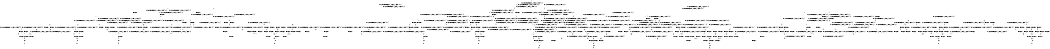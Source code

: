 digraph BCG {
size = "7, 10.5";
center = TRUE;
node [shape = circle];
0 [peripheries = 2];
0 -> 1 [label = "EX !0 !ATOMIC_EXCH_BRANCH (1, +0, FALSE, +1, 1, FALSE) !{0, 1, 2}"];
0 -> 2 [label = "EX !2 !ATOMIC_EXCH_BRANCH (1, +0, TRUE, +0, 1, TRUE) !{0, 1, 2}"];
0 -> 3 [label = "EX !1 !ATOMIC_EXCH_BRANCH (1, +1, TRUE, +0, 2, TRUE) !{0, 1, 2}"];
0 -> 4 [label = "EX !0 !ATOMIC_EXCH_BRANCH (1, +0, FALSE, +1, 1, FALSE) !{0, 1, 2}"];
1 -> 5 [label = "EX !2 !ATOMIC_EXCH_BRANCH (1, +0, TRUE, +0, 1, TRUE) !{0, 1, 2}"];
1 -> 6 [label = "EX !1 !ATOMIC_EXCH_BRANCH (1, +1, TRUE, +0, 2, TRUE) !{0, 1, 2}"];
1 -> 7 [label = "TERMINATE !0"];
2 -> 2 [label = "EX !2 !ATOMIC_EXCH_BRANCH (1, +0, TRUE, +0, 1, TRUE) !{0, 1, 2}"];
2 -> 8 [label = "EX !0 !ATOMIC_EXCH_BRANCH (1, +0, FALSE, +1, 1, FALSE) !{0, 1, 2}"];
2 -> 9 [label = "EX !1 !ATOMIC_EXCH_BRANCH (1, +1, TRUE, +0, 2, TRUE) !{0, 1, 2}"];
2 -> 10 [label = "EX !0 !ATOMIC_EXCH_BRANCH (1, +0, FALSE, +1, 1, FALSE) !{0, 1, 2}"];
3 -> 11 [label = "EX !0 !ATOMIC_EXCH_BRANCH (1, +0, FALSE, +1, 1, TRUE) !{0, 1, 2}"];
3 -> 12 [label = "EX !2 !ATOMIC_EXCH_BRANCH (1, +0, TRUE, +0, 1, FALSE) !{0, 1, 2}"];
3 -> 13 [label = "TERMINATE !1"];
3 -> 14 [label = "EX !0 !ATOMIC_EXCH_BRANCH (1, +0, FALSE, +1, 1, TRUE) !{0, 1, 2}"];
4 -> 15 [label = "EX !1 !ATOMIC_EXCH_BRANCH (1, +1, TRUE, +0, 2, TRUE) !{0, 1, 2}"];
4 -> 16 [label = "EX !2 !ATOMIC_EXCH_BRANCH (1, +0, TRUE, +0, 1, TRUE) !{0, 1, 2}"];
4 -> 17 [label = "EX !1 !ATOMIC_EXCH_BRANCH (1, +1, TRUE, +0, 2, TRUE) !{0, 1, 2}"];
4 -> 18 [label = "TERMINATE !0"];
5 -> 5 [label = "EX !2 !ATOMIC_EXCH_BRANCH (1, +0, TRUE, +0, 1, TRUE) !{0, 1, 2}"];
5 -> 19 [label = "EX !1 !ATOMIC_EXCH_BRANCH (1, +1, TRUE, +0, 2, TRUE) !{0, 1, 2}"];
5 -> 20 [label = "TERMINATE !0"];
6 -> 21 [label = "EX !2 !ATOMIC_EXCH_BRANCH (1, +0, TRUE, +0, 1, FALSE) !{0, 1, 2}"];
6 -> 22 [label = "TERMINATE !0"];
6 -> 23 [label = "TERMINATE !1"];
7 -> 24 [label = "EX !2 !ATOMIC_EXCH_BRANCH (1, +0, TRUE, +0, 1, TRUE) !{1, 2}"];
7 -> 25 [label = "EX !1 !ATOMIC_EXCH_BRANCH (1, +1, TRUE, +0, 2, TRUE) !{1, 2}"];
7 -> 26 [label = "EX !1 !ATOMIC_EXCH_BRANCH (1, +1, TRUE, +0, 2, TRUE) !{1, 2}"];
8 -> 5 [label = "EX !2 !ATOMIC_EXCH_BRANCH (1, +0, TRUE, +0, 1, TRUE) !{0, 1, 2}"];
8 -> 19 [label = "EX !1 !ATOMIC_EXCH_BRANCH (1, +1, TRUE, +0, 2, TRUE) !{0, 1, 2}"];
8 -> 20 [label = "TERMINATE !0"];
9 -> 12 [label = "EX !2 !ATOMIC_EXCH_BRANCH (1, +0, TRUE, +0, 1, FALSE) !{0, 1, 2}"];
9 -> 27 [label = "EX !0 !ATOMIC_EXCH_BRANCH (1, +0, FALSE, +1, 1, TRUE) !{0, 1, 2}"];
9 -> 28 [label = "TERMINATE !1"];
9 -> 29 [label = "EX !0 !ATOMIC_EXCH_BRANCH (1, +0, FALSE, +1, 1, TRUE) !{0, 1, 2}"];
10 -> 30 [label = "EX !1 !ATOMIC_EXCH_BRANCH (1, +1, TRUE, +0, 2, TRUE) !{0, 1, 2}"];
10 -> 16 [label = "EX !2 !ATOMIC_EXCH_BRANCH (1, +0, TRUE, +0, 1, TRUE) !{0, 1, 2}"];
10 -> 31 [label = "EX !1 !ATOMIC_EXCH_BRANCH (1, +1, TRUE, +0, 2, TRUE) !{0, 1, 2}"];
10 -> 32 [label = "TERMINATE !0"];
11 -> 11 [label = "EX !0 !ATOMIC_EXCH_BRANCH (1, +0, FALSE, +1, 1, TRUE) !{0, 1, 2}"];
11 -> 33 [label = "EX !2 !ATOMIC_EXCH_BRANCH (1, +0, TRUE, +0, 1, FALSE) !{0, 1, 2}"];
11 -> 34 [label = "TERMINATE !1"];
11 -> 14 [label = "EX !0 !ATOMIC_EXCH_BRANCH (1, +0, FALSE, +1, 1, TRUE) !{0, 1, 2}"];
12 -> 35 [label = "EX !0 !ATOMIC_EXCH_BRANCH (1, +0, FALSE, +1, 1, FALSE) !{0, 1, 2}"];
12 -> 36 [label = "TERMINATE !2"];
12 -> 37 [label = "TERMINATE !1"];
12 -> 38 [label = "EX !0 !ATOMIC_EXCH_BRANCH (1, +0, FALSE, +1, 1, FALSE) !{0, 1, 2}"];
13 -> 39 [label = "EX !0 !ATOMIC_EXCH_BRANCH (1, +0, FALSE, +1, 1, TRUE) !{0, 2}"];
13 -> 40 [label = "EX !2 !ATOMIC_EXCH_BRANCH (1, +0, TRUE, +0, 1, FALSE) !{0, 2}"];
13 -> 41 [label = "EX !0 !ATOMIC_EXCH_BRANCH (1, +0, FALSE, +1, 1, TRUE) !{0, 2}"];
14 -> 14 [label = "EX !0 !ATOMIC_EXCH_BRANCH (1, +0, FALSE, +1, 1, TRUE) !{0, 1, 2}"];
14 -> 42 [label = "EX !2 !ATOMIC_EXCH_BRANCH (1, +0, TRUE, +0, 1, FALSE) !{0, 1, 2}"];
14 -> 43 [label = "TERMINATE !1"];
15 -> 44 [label = "EX !2 !ATOMIC_EXCH_BRANCH (1, +0, TRUE, +0, 1, FALSE) !{0, 1, 2}"];
15 -> 45 [label = "EX !2 !ATOMIC_EXCH_BRANCH (1, +0, TRUE, +0, 1, FALSE) !{0, 1, 2}"];
15 -> 46 [label = "TERMINATE !0"];
15 -> 47 [label = "TERMINATE !1"];
16 -> 30 [label = "EX !1 !ATOMIC_EXCH_BRANCH (1, +1, TRUE, +0, 2, TRUE) !{0, 1, 2}"];
16 -> 16 [label = "EX !2 !ATOMIC_EXCH_BRANCH (1, +0, TRUE, +0, 1, TRUE) !{0, 1, 2}"];
16 -> 31 [label = "EX !1 !ATOMIC_EXCH_BRANCH (1, +1, TRUE, +0, 2, TRUE) !{0, 1, 2}"];
16 -> 32 [label = "TERMINATE !0"];
17 -> 48 [label = "EX !2 !ATOMIC_EXCH_BRANCH (1, +0, TRUE, +0, 1, FALSE) !{0, 1, 2}"];
17 -> 49 [label = "TERMINATE !0"];
17 -> 50 [label = "TERMINATE !1"];
18 -> 51 [label = "EX !2 !ATOMIC_EXCH_BRANCH (1, +0, TRUE, +0, 1, TRUE) !{1, 2}"];
18 -> 52 [label = "EX !1 !ATOMIC_EXCH_BRANCH (1, +1, TRUE, +0, 2, TRUE) !{1, 2}"];
19 -> 21 [label = "EX !2 !ATOMIC_EXCH_BRANCH (1, +0, TRUE, +0, 1, FALSE) !{0, 1, 2}"];
19 -> 53 [label = "TERMINATE !0"];
19 -> 54 [label = "TERMINATE !1"];
20 -> 24 [label = "EX !2 !ATOMIC_EXCH_BRANCH (1, +0, TRUE, +0, 1, TRUE) !{1, 2}"];
20 -> 55 [label = "EX !1 !ATOMIC_EXCH_BRANCH (1, +1, TRUE, +0, 2, TRUE) !{1, 2}"];
20 -> 56 [label = "EX !1 !ATOMIC_EXCH_BRANCH (1, +1, TRUE, +0, 2, TRUE) !{1, 2}"];
21 -> 57 [label = "TERMINATE !0"];
21 -> 58 [label = "TERMINATE !2"];
21 -> 59 [label = "TERMINATE !1"];
22 -> 60 [label = "EX !2 !ATOMIC_EXCH_BRANCH (1, +0, TRUE, +0, 1, FALSE) !{1, 2}"];
22 -> 61 [label = "TERMINATE !1"];
23 -> 62 [label = "EX !2 !ATOMIC_EXCH_BRANCH (1, +0, TRUE, +0, 1, FALSE) !{0, 2}"];
23 -> 61 [label = "TERMINATE !0"];
24 -> 24 [label = "EX !2 !ATOMIC_EXCH_BRANCH (1, +0, TRUE, +0, 1, TRUE) !{1, 2}"];
24 -> 55 [label = "EX !1 !ATOMIC_EXCH_BRANCH (1, +1, TRUE, +0, 2, TRUE) !{1, 2}"];
24 -> 56 [label = "EX !1 !ATOMIC_EXCH_BRANCH (1, +1, TRUE, +0, 2, TRUE) !{1, 2}"];
25 -> 60 [label = "EX !2 !ATOMIC_EXCH_BRANCH (1, +0, TRUE, +0, 1, FALSE) !{1, 2}"];
25 -> 61 [label = "TERMINATE !1"];
26 -> 63 [label = "EX !2 !ATOMIC_EXCH_BRANCH (1, +0, TRUE, +0, 1, FALSE) !{1, 2}"];
26 -> 64 [label = "EX !2 !ATOMIC_EXCH_BRANCH (1, +0, TRUE, +0, 1, FALSE) !{1, 2}"];
26 -> 65 [label = "TERMINATE !1"];
27 -> 27 [label = "EX !0 !ATOMIC_EXCH_BRANCH (1, +0, FALSE, +1, 1, TRUE) !{0, 1, 2}"];
27 -> 33 [label = "EX !2 !ATOMIC_EXCH_BRANCH (1, +0, TRUE, +0, 1, FALSE) !{0, 1, 2}"];
27 -> 66 [label = "TERMINATE !1"];
27 -> 29 [label = "EX !0 !ATOMIC_EXCH_BRANCH (1, +0, FALSE, +1, 1, TRUE) !{0, 1, 2}"];
28 -> 40 [label = "EX !2 !ATOMIC_EXCH_BRANCH (1, +0, TRUE, +0, 1, FALSE) !{0, 2}"];
28 -> 67 [label = "EX !0 !ATOMIC_EXCH_BRANCH (1, +0, FALSE, +1, 1, TRUE) !{0, 2}"];
28 -> 68 [label = "EX !0 !ATOMIC_EXCH_BRANCH (1, +0, FALSE, +1, 1, TRUE) !{0, 2}"];
29 -> 29 [label = "EX !0 !ATOMIC_EXCH_BRANCH (1, +0, FALSE, +1, 1, TRUE) !{0, 1, 2}"];
29 -> 42 [label = "EX !2 !ATOMIC_EXCH_BRANCH (1, +0, TRUE, +0, 1, FALSE) !{0, 1, 2}"];
29 -> 69 [label = "TERMINATE !1"];
30 -> 44 [label = "EX !2 !ATOMIC_EXCH_BRANCH (1, +0, TRUE, +0, 1, FALSE) !{0, 1, 2}"];
30 -> 45 [label = "EX !2 !ATOMIC_EXCH_BRANCH (1, +0, TRUE, +0, 1, FALSE) !{0, 1, 2}"];
30 -> 70 [label = "TERMINATE !0"];
30 -> 71 [label = "TERMINATE !1"];
31 -> 48 [label = "EX !2 !ATOMIC_EXCH_BRANCH (1, +0, TRUE, +0, 1, FALSE) !{0, 1, 2}"];
31 -> 72 [label = "TERMINATE !0"];
31 -> 73 [label = "TERMINATE !1"];
32 -> 51 [label = "EX !2 !ATOMIC_EXCH_BRANCH (1, +0, TRUE, +0, 1, TRUE) !{1, 2}"];
32 -> 74 [label = "EX !1 !ATOMIC_EXCH_BRANCH (1, +1, TRUE, +0, 2, TRUE) !{1, 2}"];
33 -> 35 [label = "EX !0 !ATOMIC_EXCH_BRANCH (1, +0, FALSE, +1, 1, FALSE) !{0, 1, 2}"];
33 -> 75 [label = "TERMINATE !2"];
33 -> 76 [label = "TERMINATE !1"];
33 -> 38 [label = "EX !0 !ATOMIC_EXCH_BRANCH (1, +0, FALSE, +1, 1, FALSE) !{0, 1, 2}"];
34 -> 39 [label = "EX !0 !ATOMIC_EXCH_BRANCH (1, +0, FALSE, +1, 1, TRUE) !{0, 2}"];
34 -> 77 [label = "EX !2 !ATOMIC_EXCH_BRANCH (1, +0, TRUE, +0, 1, FALSE) !{0, 2}"];
34 -> 41 [label = "EX !0 !ATOMIC_EXCH_BRANCH (1, +0, FALSE, +1, 1, TRUE) !{0, 2}"];
35 -> 57 [label = "TERMINATE !0"];
35 -> 58 [label = "TERMINATE !2"];
35 -> 59 [label = "TERMINATE !1"];
36 -> 78 [label = "EX !0 !ATOMIC_EXCH_BRANCH (1, +0, FALSE, +1, 1, FALSE) !{0, 1}"];
36 -> 79 [label = "TERMINATE !1"];
36 -> 80 [label = "EX !0 !ATOMIC_EXCH_BRANCH (1, +0, FALSE, +1, 1, FALSE) !{0, 1}"];
37 -> 81 [label = "EX !0 !ATOMIC_EXCH_BRANCH (1, +0, FALSE, +1, 1, FALSE) !{0, 2}"];
37 -> 79 [label = "TERMINATE !2"];
37 -> 82 [label = "EX !0 !ATOMIC_EXCH_BRANCH (1, +0, FALSE, +1, 1, FALSE) !{0, 2}"];
38 -> 83 [label = "TERMINATE !0"];
38 -> 84 [label = "TERMINATE !2"];
38 -> 85 [label = "TERMINATE !1"];
39 -> 39 [label = "EX !0 !ATOMIC_EXCH_BRANCH (1, +0, FALSE, +1, 1, TRUE) !{0, 2}"];
39 -> 77 [label = "EX !2 !ATOMIC_EXCH_BRANCH (1, +0, TRUE, +0, 1, FALSE) !{0, 2}"];
39 -> 41 [label = "EX !0 !ATOMIC_EXCH_BRANCH (1, +0, FALSE, +1, 1, TRUE) !{0, 2}"];
40 -> 81 [label = "EX !0 !ATOMIC_EXCH_BRANCH (1, +0, FALSE, +1, 1, FALSE) !{0, 2}"];
40 -> 79 [label = "TERMINATE !2"];
40 -> 82 [label = "EX !0 !ATOMIC_EXCH_BRANCH (1, +0, FALSE, +1, 1, FALSE) !{0, 2}"];
41 -> 86 [label = "EX !2 !ATOMIC_EXCH_BRANCH (1, +0, TRUE, +0, 1, FALSE) !{0, 2}"];
41 -> 41 [label = "EX !0 !ATOMIC_EXCH_BRANCH (1, +0, FALSE, +1, 1, TRUE) !{0, 2}"];
41 -> 87 [label = "EX !2 !ATOMIC_EXCH_BRANCH (1, +0, TRUE, +0, 1, FALSE) !{0, 2}"];
42 -> 38 [label = "EX !0 !ATOMIC_EXCH_BRANCH (1, +0, FALSE, +1, 1, FALSE) !{0, 1, 2}"];
42 -> 88 [label = "TERMINATE !2"];
42 -> 89 [label = "TERMINATE !1"];
43 -> 90 [label = "EX !0 !ATOMIC_EXCH_BRANCH (1, +0, FALSE, +1, 1, TRUE) !{0, 2}"];
43 -> 91 [label = "EX !2 !ATOMIC_EXCH_BRANCH (1, +0, TRUE, +0, 1, FALSE) !{0, 2}"];
44 -> 92 [label = "TERMINATE !0"];
44 -> 93 [label = "TERMINATE !2"];
44 -> 94 [label = "TERMINATE !1"];
45 -> 95 [label = "TERMINATE !0"];
45 -> 96 [label = "TERMINATE !2"];
45 -> 97 [label = "TERMINATE !1"];
46 -> 98 [label = "EX !2 !ATOMIC_EXCH_BRANCH (1, +0, TRUE, +0, 1, FALSE) !{1, 2}"];
46 -> 99 [label = "TERMINATE !1"];
47 -> 100 [label = "EX !2 !ATOMIC_EXCH_BRANCH (1, +0, TRUE, +0, 1, FALSE) !{0, 2}"];
47 -> 99 [label = "TERMINATE !0"];
48 -> 83 [label = "TERMINATE !0"];
48 -> 84 [label = "TERMINATE !2"];
48 -> 85 [label = "TERMINATE !1"];
49 -> 101 [label = "EX !2 !ATOMIC_EXCH_BRANCH (1, +0, TRUE, +0, 1, FALSE) !{1, 2}"];
49 -> 102 [label = "TERMINATE !1"];
50 -> 103 [label = "EX !2 !ATOMIC_EXCH_BRANCH (1, +0, TRUE, +0, 1, FALSE) !{0, 2}"];
50 -> 102 [label = "TERMINATE !0"];
51 -> 51 [label = "EX !2 !ATOMIC_EXCH_BRANCH (1, +0, TRUE, +0, 1, TRUE) !{1, 2}"];
51 -> 74 [label = "EX !1 !ATOMIC_EXCH_BRANCH (1, +1, TRUE, +0, 2, TRUE) !{1, 2}"];
52 -> 101 [label = "EX !2 !ATOMIC_EXCH_BRANCH (1, +0, TRUE, +0, 1, FALSE) !{1, 2}"];
52 -> 102 [label = "TERMINATE !1"];
53 -> 60 [label = "EX !2 !ATOMIC_EXCH_BRANCH (1, +0, TRUE, +0, 1, FALSE) !{1, 2}"];
53 -> 104 [label = "TERMINATE !1"];
54 -> 62 [label = "EX !2 !ATOMIC_EXCH_BRANCH (1, +0, TRUE, +0, 1, FALSE) !{0, 2}"];
54 -> 104 [label = "TERMINATE !0"];
55 -> 60 [label = "EX !2 !ATOMIC_EXCH_BRANCH (1, +0, TRUE, +0, 1, FALSE) !{1, 2}"];
55 -> 104 [label = "TERMINATE !1"];
56 -> 63 [label = "EX !2 !ATOMIC_EXCH_BRANCH (1, +0, TRUE, +0, 1, FALSE) !{1, 2}"];
56 -> 64 [label = "EX !2 !ATOMIC_EXCH_BRANCH (1, +0, TRUE, +0, 1, FALSE) !{1, 2}"];
56 -> 105 [label = "TERMINATE !1"];
57 -> 106 [label = "TERMINATE !2"];
57 -> 107 [label = "TERMINATE !1"];
58 -> 106 [label = "TERMINATE !0"];
58 -> 108 [label = "TERMINATE !1"];
59 -> 107 [label = "TERMINATE !0"];
59 -> 108 [label = "TERMINATE !2"];
60 -> 106 [label = "TERMINATE !2"];
60 -> 107 [label = "TERMINATE !1"];
61 -> 109 [label = "EX !2 !ATOMIC_EXCH_BRANCH (1, +0, TRUE, +0, 1, FALSE) !{2}"];
61 -> 110 [label = "EX !2 !ATOMIC_EXCH_BRANCH (1, +0, TRUE, +0, 1, FALSE) !{2}"];
62 -> 107 [label = "TERMINATE !0"];
62 -> 108 [label = "TERMINATE !2"];
63 -> 111 [label = "TERMINATE !2"];
63 -> 112 [label = "TERMINATE !1"];
64 -> 113 [label = "TERMINATE !2"];
64 -> 114 [label = "TERMINATE !1"];
65 -> 115 [label = "EX !2 !ATOMIC_EXCH_BRANCH (1, +0, TRUE, +0, 1, FALSE) !{2}"];
66 -> 67 [label = "EX !0 !ATOMIC_EXCH_BRANCH (1, +0, FALSE, +1, 1, TRUE) !{0, 2}"];
66 -> 77 [label = "EX !2 !ATOMIC_EXCH_BRANCH (1, +0, TRUE, +0, 1, FALSE) !{0, 2}"];
66 -> 68 [label = "EX !0 !ATOMIC_EXCH_BRANCH (1, +0, FALSE, +1, 1, TRUE) !{0, 2}"];
67 -> 67 [label = "EX !0 !ATOMIC_EXCH_BRANCH (1, +0, FALSE, +1, 1, TRUE) !{0, 2}"];
67 -> 77 [label = "EX !2 !ATOMIC_EXCH_BRANCH (1, +0, TRUE, +0, 1, FALSE) !{0, 2}"];
67 -> 68 [label = "EX !0 !ATOMIC_EXCH_BRANCH (1, +0, FALSE, +1, 1, TRUE) !{0, 2}"];
68 -> 86 [label = "EX !2 !ATOMIC_EXCH_BRANCH (1, +0, TRUE, +0, 1, FALSE) !{0, 2}"];
68 -> 68 [label = "EX !0 !ATOMIC_EXCH_BRANCH (1, +0, FALSE, +1, 1, TRUE) !{0, 2}"];
68 -> 87 [label = "EX !2 !ATOMIC_EXCH_BRANCH (1, +0, TRUE, +0, 1, FALSE) !{0, 2}"];
69 -> 116 [label = "EX !0 !ATOMIC_EXCH_BRANCH (1, +0, FALSE, +1, 1, TRUE) !{0, 2}"];
69 -> 91 [label = "EX !2 !ATOMIC_EXCH_BRANCH (1, +0, TRUE, +0, 1, FALSE) !{0, 2}"];
70 -> 98 [label = "EX !2 !ATOMIC_EXCH_BRANCH (1, +0, TRUE, +0, 1, FALSE) !{1, 2}"];
70 -> 117 [label = "TERMINATE !1"];
71 -> 100 [label = "EX !2 !ATOMIC_EXCH_BRANCH (1, +0, TRUE, +0, 1, FALSE) !{0, 2}"];
71 -> 117 [label = "TERMINATE !0"];
72 -> 101 [label = "EX !2 !ATOMIC_EXCH_BRANCH (1, +0, TRUE, +0, 1, FALSE) !{1, 2}"];
72 -> 118 [label = "TERMINATE !1"];
73 -> 103 [label = "EX !2 !ATOMIC_EXCH_BRANCH (1, +0, TRUE, +0, 1, FALSE) !{0, 2}"];
73 -> 118 [label = "TERMINATE !0"];
74 -> 101 [label = "EX !2 !ATOMIC_EXCH_BRANCH (1, +0, TRUE, +0, 1, FALSE) !{1, 2}"];
74 -> 118 [label = "TERMINATE !1"];
75 -> 78 [label = "EX !0 !ATOMIC_EXCH_BRANCH (1, +0, FALSE, +1, 1, FALSE) !{0, 1}"];
75 -> 119 [label = "TERMINATE !1"];
75 -> 80 [label = "EX !0 !ATOMIC_EXCH_BRANCH (1, +0, FALSE, +1, 1, FALSE) !{0, 1}"];
76 -> 81 [label = "EX !0 !ATOMIC_EXCH_BRANCH (1, +0, FALSE, +1, 1, FALSE) !{0, 2}"];
76 -> 119 [label = "TERMINATE !2"];
76 -> 82 [label = "EX !0 !ATOMIC_EXCH_BRANCH (1, +0, FALSE, +1, 1, FALSE) !{0, 2}"];
77 -> 81 [label = "EX !0 !ATOMIC_EXCH_BRANCH (1, +0, FALSE, +1, 1, FALSE) !{0, 2}"];
77 -> 119 [label = "TERMINATE !2"];
77 -> 82 [label = "EX !0 !ATOMIC_EXCH_BRANCH (1, +0, FALSE, +1, 1, FALSE) !{0, 2}"];
78 -> 106 [label = "TERMINATE !0"];
78 -> 108 [label = "TERMINATE !1"];
79 -> 120 [label = "EX !0 !ATOMIC_EXCH_BRANCH (1, +0, FALSE, +1, 1, FALSE) !{0}"];
79 -> 121 [label = "EX !0 !ATOMIC_EXCH_BRANCH (1, +0, FALSE, +1, 1, FALSE) !{0}"];
80 -> 122 [label = "TERMINATE !0"];
80 -> 123 [label = "TERMINATE !1"];
81 -> 107 [label = "TERMINATE !0"];
81 -> 108 [label = "TERMINATE !2"];
82 -> 124 [label = "TERMINATE !0"];
82 -> 125 [label = "TERMINATE !2"];
83 -> 126 [label = "TERMINATE !2"];
83 -> 127 [label = "TERMINATE !1"];
84 -> 126 [label = "TERMINATE !0"];
84 -> 128 [label = "TERMINATE !1"];
85 -> 127 [label = "TERMINATE !0"];
85 -> 128 [label = "TERMINATE !2"];
86 -> 129 [label = "EX !0 !ATOMIC_EXCH_BRANCH (1, +0, FALSE, +1, 1, FALSE) !{0, 2}"];
86 -> 130 [label = "TERMINATE !2"];
86 -> 82 [label = "EX !0 !ATOMIC_EXCH_BRANCH (1, +0, FALSE, +1, 1, FALSE) !{0, 2}"];
87 -> 82 [label = "EX !0 !ATOMIC_EXCH_BRANCH (1, +0, FALSE, +1, 1, FALSE) !{0, 2}"];
87 -> 131 [label = "TERMINATE !2"];
88 -> 132 [label = "EX !0 !ATOMIC_EXCH_BRANCH (1, +0, FALSE, +1, 1, FALSE) !{0, 1}"];
88 -> 133 [label = "TERMINATE !1"];
89 -> 134 [label = "EX !0 !ATOMIC_EXCH_BRANCH (1, +0, FALSE, +1, 1, FALSE) !{0, 2}"];
89 -> 133 [label = "TERMINATE !2"];
90 -> 90 [label = "EX !0 !ATOMIC_EXCH_BRANCH (1, +0, FALSE, +1, 1, TRUE) !{0, 2}"];
90 -> 91 [label = "EX !2 !ATOMIC_EXCH_BRANCH (1, +0, TRUE, +0, 1, FALSE) !{0, 2}"];
91 -> 134 [label = "EX !0 !ATOMIC_EXCH_BRANCH (1, +0, FALSE, +1, 1, FALSE) !{0, 2}"];
91 -> 133 [label = "TERMINATE !2"];
92 -> 135 [label = "TERMINATE !2"];
92 -> 136 [label = "TERMINATE !1"];
93 -> 135 [label = "TERMINATE !0"];
93 -> 137 [label = "TERMINATE !1"];
94 -> 136 [label = "TERMINATE !0"];
94 -> 137 [label = "TERMINATE !2"];
95 -> 138 [label = "TERMINATE !2"];
95 -> 139 [label = "TERMINATE !1"];
96 -> 138 [label = "TERMINATE !0"];
96 -> 140 [label = "TERMINATE !1"];
97 -> 139 [label = "TERMINATE !0"];
97 -> 140 [label = "TERMINATE !2"];
98 -> 138 [label = "TERMINATE !2"];
98 -> 139 [label = "TERMINATE !1"];
99 -> 141 [label = "EX !2 !ATOMIC_EXCH_BRANCH (1, +0, TRUE, +0, 1, FALSE) !{2}"];
100 -> 139 [label = "TERMINATE !0"];
100 -> 140 [label = "TERMINATE !2"];
101 -> 126 [label = "TERMINATE !2"];
101 -> 127 [label = "TERMINATE !1"];
102 -> 142 [label = "EX !2 !ATOMIC_EXCH_BRANCH (1, +0, TRUE, +0, 1, FALSE) !{2}"];
103 -> 127 [label = "TERMINATE !0"];
103 -> 128 [label = "TERMINATE !2"];
104 -> 109 [label = "EX !2 !ATOMIC_EXCH_BRANCH (1, +0, TRUE, +0, 1, FALSE) !{2}"];
104 -> 110 [label = "EX !2 !ATOMIC_EXCH_BRANCH (1, +0, TRUE, +0, 1, FALSE) !{2}"];
105 -> 115 [label = "EX !2 !ATOMIC_EXCH_BRANCH (1, +0, TRUE, +0, 1, FALSE) !{2}"];
106 -> 143 [label = "TERMINATE !1"];
107 -> 143 [label = "TERMINATE !2"];
108 -> 143 [label = "TERMINATE !0"];
109 -> 143 [label = "TERMINATE !2"];
110 -> 144 [label = "TERMINATE !2"];
111 -> 145 [label = "TERMINATE !1"];
112 -> 145 [label = "TERMINATE !2"];
113 -> 146 [label = "TERMINATE !1"];
114 -> 146 [label = "TERMINATE !2"];
115 -> 146 [label = "TERMINATE !2"];
116 -> 116 [label = "EX !0 !ATOMIC_EXCH_BRANCH (1, +0, FALSE, +1, 1, TRUE) !{0, 2}"];
116 -> 91 [label = "EX !2 !ATOMIC_EXCH_BRANCH (1, +0, TRUE, +0, 1, FALSE) !{0, 2}"];
117 -> 141 [label = "EX !2 !ATOMIC_EXCH_BRANCH (1, +0, TRUE, +0, 1, FALSE) !{2}"];
118 -> 142 [label = "EX !2 !ATOMIC_EXCH_BRANCH (1, +0, TRUE, +0, 1, FALSE) !{2}"];
119 -> 120 [label = "EX !0 !ATOMIC_EXCH_BRANCH (1, +0, FALSE, +1, 1, FALSE) !{0}"];
119 -> 121 [label = "EX !0 !ATOMIC_EXCH_BRANCH (1, +0, FALSE, +1, 1, FALSE) !{0}"];
120 -> 143 [label = "TERMINATE !0"];
121 -> 147 [label = "TERMINATE !0"];
122 -> 148 [label = "TERMINATE !1"];
123 -> 148 [label = "TERMINATE !0"];
124 -> 149 [label = "TERMINATE !2"];
125 -> 149 [label = "TERMINATE !0"];
126 -> 150 [label = "TERMINATE !1"];
127 -> 150 [label = "TERMINATE !2"];
128 -> 150 [label = "TERMINATE !0"];
129 -> 151 [label = "TERMINATE !0"];
129 -> 152 [label = "TERMINATE !2"];
130 -> 153 [label = "EX !0 !ATOMIC_EXCH_BRANCH (1, +0, FALSE, +1, 1, FALSE) !{0}"];
131 -> 154 [label = "EX !0 !ATOMIC_EXCH_BRANCH (1, +0, FALSE, +1, 1, FALSE) !{0}"];
132 -> 126 [label = "TERMINATE !0"];
132 -> 128 [label = "TERMINATE !1"];
133 -> 155 [label = "EX !0 !ATOMIC_EXCH_BRANCH (1, +0, FALSE, +1, 1, FALSE) !{0}"];
134 -> 127 [label = "TERMINATE !0"];
134 -> 128 [label = "TERMINATE !2"];
135 -> 156 [label = "TERMINATE !1"];
136 -> 156 [label = "TERMINATE !2"];
137 -> 156 [label = "TERMINATE !0"];
138 -> 157 [label = "TERMINATE !1"];
139 -> 157 [label = "TERMINATE !2"];
140 -> 157 [label = "TERMINATE !0"];
141 -> 157 [label = "TERMINATE !2"];
142 -> 150 [label = "TERMINATE !2"];
143 -> 158 [label = "exit"];
144 -> 159 [label = "exit"];
145 -> 160 [label = "exit"];
146 -> 161 [label = "exit"];
147 -> 162 [label = "exit"];
148 -> 163 [label = "exit"];
149 -> 164 [label = "exit"];
150 -> 165 [label = "exit"];
151 -> 166 [label = "TERMINATE !2"];
152 -> 166 [label = "TERMINATE !0"];
153 -> 166 [label = "TERMINATE !0"];
154 -> 149 [label = "TERMINATE !0"];
155 -> 150 [label = "TERMINATE !0"];
156 -> 167 [label = "exit"];
157 -> 168 [label = "exit"];
166 -> 169 [label = "exit"];
}
